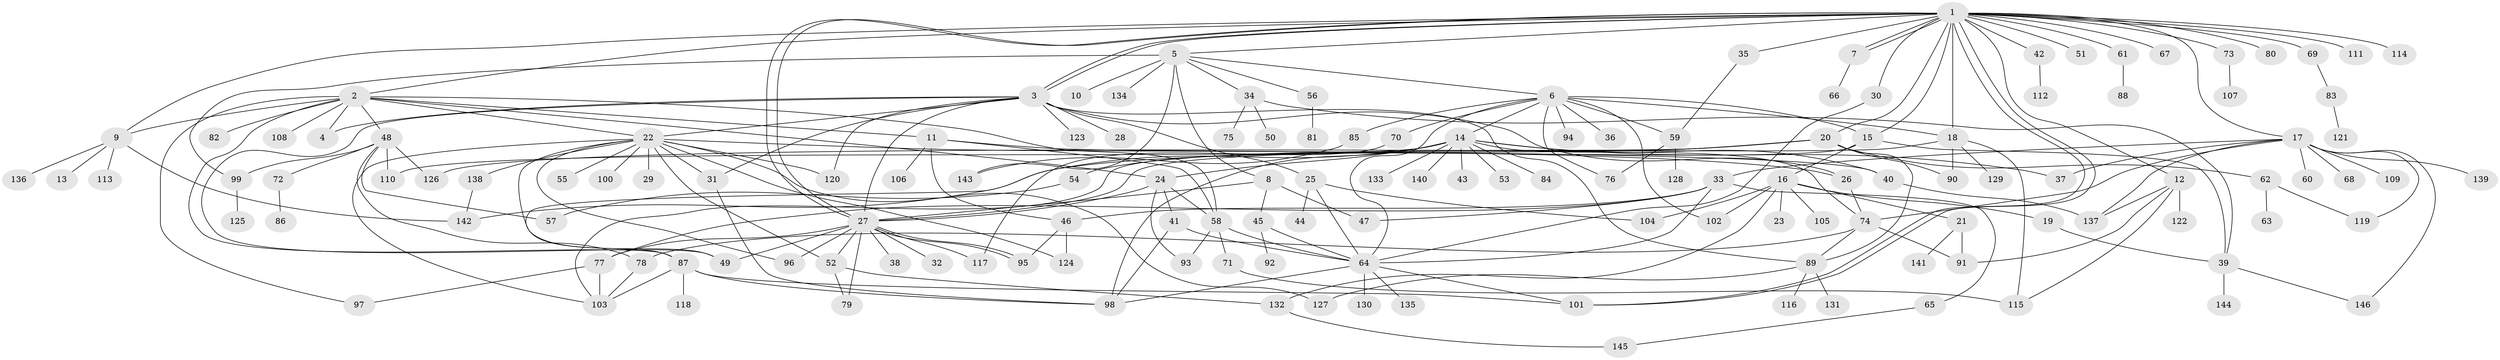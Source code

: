 // coarse degree distribution, {34: 0.008849557522123894, 24: 0.008849557522123894, 2: 0.24778761061946902, 8: 0.035398230088495575, 10: 0.017699115044247787, 4: 0.04424778761061947, 5: 0.07079646017699115, 1: 0.39823008849557523, 7: 0.02654867256637168, 12: 0.017699115044247787, 9: 0.008849557522123894, 13: 0.008849557522123894, 3: 0.10619469026548672}
// Generated by graph-tools (version 1.1) at 2025/41/03/06/25 10:41:50]
// undirected, 146 vertices, 227 edges
graph export_dot {
graph [start="1"]
  node [color=gray90,style=filled];
  1;
  2;
  3;
  4;
  5;
  6;
  7;
  8;
  9;
  10;
  11;
  12;
  13;
  14;
  15;
  16;
  17;
  18;
  19;
  20;
  21;
  22;
  23;
  24;
  25;
  26;
  27;
  28;
  29;
  30;
  31;
  32;
  33;
  34;
  35;
  36;
  37;
  38;
  39;
  40;
  41;
  42;
  43;
  44;
  45;
  46;
  47;
  48;
  49;
  50;
  51;
  52;
  53;
  54;
  55;
  56;
  57;
  58;
  59;
  60;
  61;
  62;
  63;
  64;
  65;
  66;
  67;
  68;
  69;
  70;
  71;
  72;
  73;
  74;
  75;
  76;
  77;
  78;
  79;
  80;
  81;
  82;
  83;
  84;
  85;
  86;
  87;
  88;
  89;
  90;
  91;
  92;
  93;
  94;
  95;
  96;
  97;
  98;
  99;
  100;
  101;
  102;
  103;
  104;
  105;
  106;
  107;
  108;
  109;
  110;
  111;
  112;
  113;
  114;
  115;
  116;
  117;
  118;
  119;
  120;
  121;
  122;
  123;
  124;
  125;
  126;
  127;
  128;
  129;
  130;
  131;
  132;
  133;
  134;
  135;
  136;
  137;
  138;
  139;
  140;
  141;
  142;
  143;
  144;
  145;
  146;
  1 -- 2;
  1 -- 3;
  1 -- 3;
  1 -- 5;
  1 -- 7;
  1 -- 7;
  1 -- 9;
  1 -- 12;
  1 -- 15;
  1 -- 17;
  1 -- 18;
  1 -- 20;
  1 -- 27;
  1 -- 27;
  1 -- 30;
  1 -- 35;
  1 -- 42;
  1 -- 51;
  1 -- 61;
  1 -- 67;
  1 -- 69;
  1 -- 73;
  1 -- 80;
  1 -- 101;
  1 -- 101;
  1 -- 111;
  1 -- 114;
  2 -- 4;
  2 -- 9;
  2 -- 11;
  2 -- 22;
  2 -- 24;
  2 -- 48;
  2 -- 58;
  2 -- 82;
  2 -- 87;
  2 -- 97;
  2 -- 108;
  3 -- 4;
  3 -- 22;
  3 -- 25;
  3 -- 26;
  3 -- 27;
  3 -- 28;
  3 -- 31;
  3 -- 49;
  3 -- 89;
  3 -- 120;
  3 -- 123;
  5 -- 6;
  5 -- 8;
  5 -- 10;
  5 -- 34;
  5 -- 56;
  5 -- 99;
  5 -- 134;
  5 -- 143;
  6 -- 14;
  6 -- 15;
  6 -- 18;
  6 -- 36;
  6 -- 59;
  6 -- 64;
  6 -- 70;
  6 -- 76;
  6 -- 85;
  6 -- 94;
  6 -- 102;
  7 -- 66;
  8 -- 27;
  8 -- 45;
  8 -- 47;
  9 -- 13;
  9 -- 113;
  9 -- 136;
  9 -- 142;
  11 -- 40;
  11 -- 46;
  11 -- 58;
  11 -- 106;
  12 -- 91;
  12 -- 115;
  12 -- 122;
  12 -- 137;
  14 -- 24;
  14 -- 37;
  14 -- 40;
  14 -- 43;
  14 -- 53;
  14 -- 74;
  14 -- 84;
  14 -- 87;
  14 -- 98;
  14 -- 110;
  14 -- 133;
  14 -- 140;
  15 -- 16;
  15 -- 39;
  15 -- 103;
  16 -- 19;
  16 -- 21;
  16 -- 23;
  16 -- 102;
  16 -- 104;
  16 -- 105;
  16 -- 132;
  17 -- 33;
  17 -- 37;
  17 -- 60;
  17 -- 68;
  17 -- 74;
  17 -- 109;
  17 -- 119;
  17 -- 137;
  17 -- 139;
  17 -- 146;
  18 -- 27;
  18 -- 90;
  18 -- 115;
  18 -- 129;
  19 -- 39;
  20 -- 54;
  20 -- 62;
  20 -- 89;
  20 -- 90;
  20 -- 126;
  20 -- 142;
  21 -- 91;
  21 -- 141;
  22 -- 26;
  22 -- 29;
  22 -- 31;
  22 -- 49;
  22 -- 52;
  22 -- 55;
  22 -- 96;
  22 -- 100;
  22 -- 103;
  22 -- 120;
  22 -- 124;
  22 -- 127;
  22 -- 138;
  24 -- 27;
  24 -- 41;
  24 -- 58;
  24 -- 93;
  25 -- 44;
  25 -- 64;
  25 -- 104;
  26 -- 74;
  27 -- 32;
  27 -- 38;
  27 -- 49;
  27 -- 52;
  27 -- 77;
  27 -- 79;
  27 -- 95;
  27 -- 95;
  27 -- 96;
  27 -- 117;
  30 -- 64;
  31 -- 98;
  33 -- 46;
  33 -- 47;
  33 -- 64;
  33 -- 65;
  33 -- 77;
  34 -- 39;
  34 -- 50;
  34 -- 75;
  35 -- 59;
  39 -- 144;
  39 -- 146;
  40 -- 137;
  41 -- 64;
  41 -- 98;
  42 -- 112;
  45 -- 64;
  45 -- 92;
  46 -- 95;
  46 -- 124;
  48 -- 57;
  48 -- 72;
  48 -- 78;
  48 -- 99;
  48 -- 110;
  48 -- 126;
  52 -- 79;
  52 -- 132;
  54 -- 57;
  56 -- 81;
  58 -- 64;
  58 -- 71;
  58 -- 93;
  59 -- 76;
  59 -- 128;
  61 -- 88;
  62 -- 63;
  62 -- 119;
  64 -- 98;
  64 -- 101;
  64 -- 130;
  64 -- 135;
  65 -- 145;
  69 -- 83;
  70 -- 117;
  71 -- 115;
  72 -- 86;
  73 -- 107;
  74 -- 78;
  74 -- 89;
  74 -- 91;
  77 -- 97;
  77 -- 103;
  78 -- 103;
  83 -- 121;
  85 -- 143;
  87 -- 98;
  87 -- 101;
  87 -- 103;
  87 -- 118;
  89 -- 116;
  89 -- 127;
  89 -- 131;
  99 -- 125;
  132 -- 145;
  138 -- 142;
}
